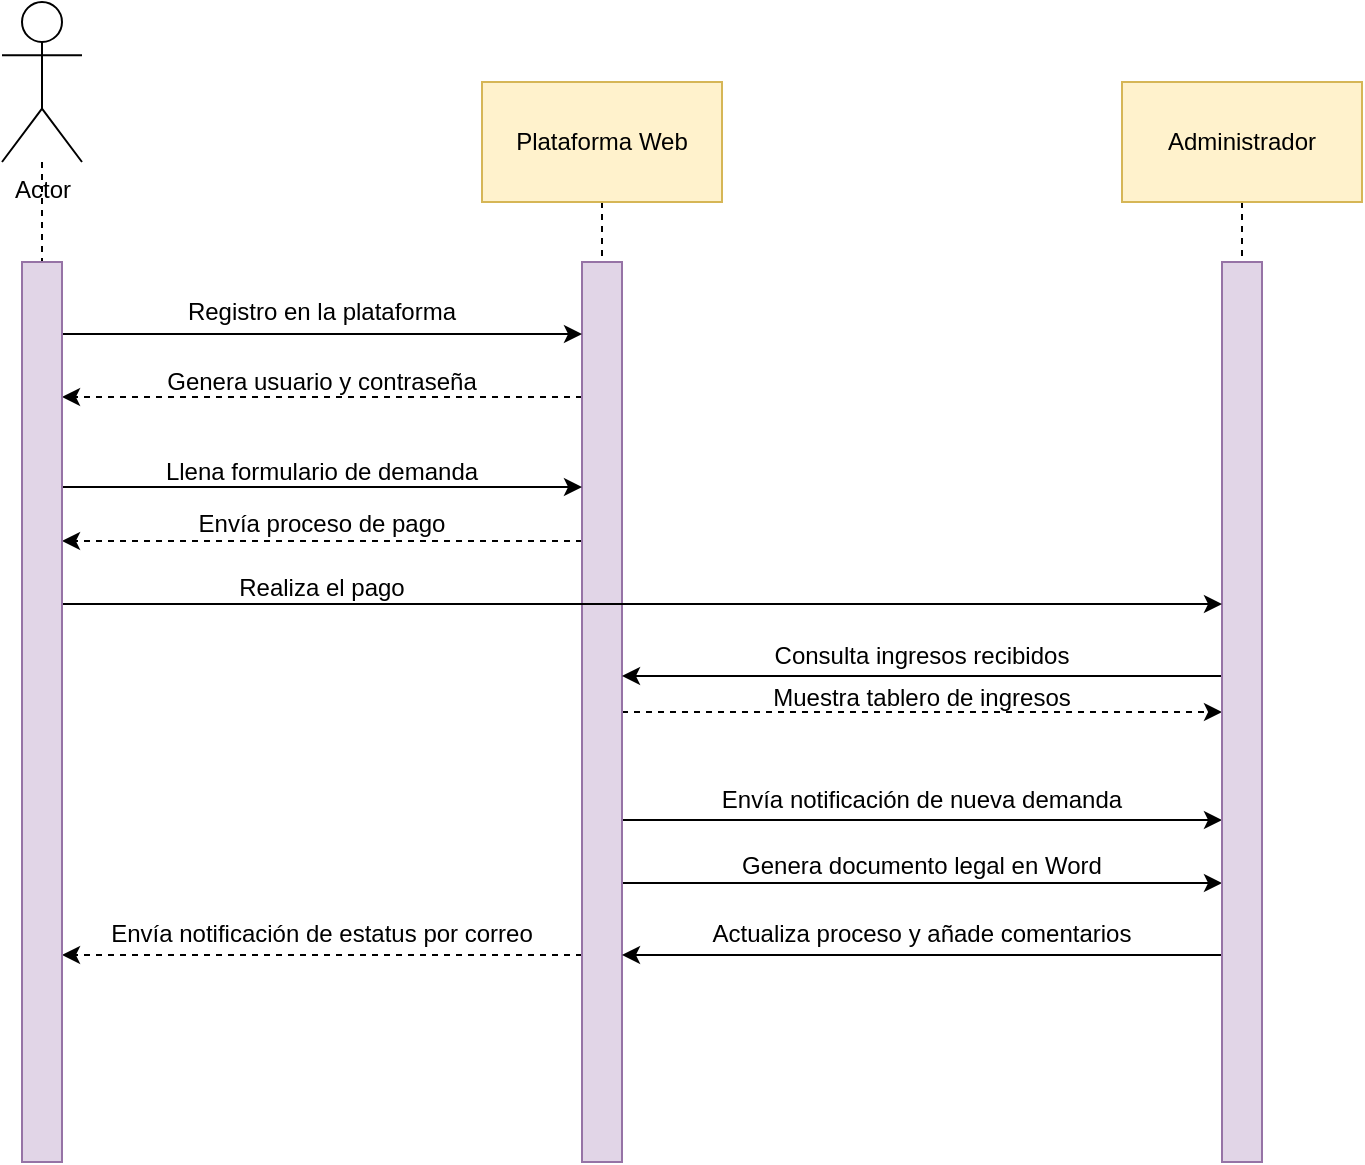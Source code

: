 <mxfile version="16.6.4"><diagram id="0F3-37yqrsuusPLBLLvs" name="Page-1"><mxGraphModel dx="828" dy="483" grid="1" gridSize="10" guides="1" tooltips="1" connect="1" arrows="1" fold="1" page="1" pageScale="1" pageWidth="827" pageHeight="1169" math="0" shadow="0"><root><mxCell id="0"/><mxCell id="1" parent="0"/><mxCell id="_Aw0fluYfh9XNimRwj7e-32" style="edgeStyle=orthogonalEdgeStyle;rounded=0;orthogonalLoop=1;jettySize=auto;html=1;entryX=0.5;entryY=0;entryDx=0;entryDy=0;entryPerimeter=0;dashed=1;endArrow=none;endFill=0;" edge="1" parent="1" source="_Aw0fluYfh9XNimRwj7e-1" target="_Aw0fluYfh9XNimRwj7e-6"><mxGeometry relative="1" as="geometry"/></mxCell><mxCell id="_Aw0fluYfh9XNimRwj7e-1" value="Actor" style="shape=umlActor;verticalLabelPosition=bottom;verticalAlign=top;html=1;outlineConnect=0;aspect=fixed;" vertex="1" parent="1"><mxGeometry x="80" y="20" width="40" height="80" as="geometry"/></mxCell><mxCell id="_Aw0fluYfh9XNimRwj7e-33" style="edgeStyle=orthogonalEdgeStyle;rounded=0;orthogonalLoop=1;jettySize=auto;html=1;exitX=0.5;exitY=1;exitDx=0;exitDy=0;entryX=0.5;entryY=0;entryDx=0;entryDy=0;entryPerimeter=0;dashed=1;endArrow=none;endFill=0;" edge="1" parent="1" source="_Aw0fluYfh9XNimRwj7e-2" target="_Aw0fluYfh9XNimRwj7e-4"><mxGeometry relative="1" as="geometry"/></mxCell><mxCell id="_Aw0fluYfh9XNimRwj7e-2" value="Plataforma Web" style="rounded=0;whiteSpace=wrap;html=1;fillColor=#fff2cc;strokeColor=#d6b656;" vertex="1" parent="1"><mxGeometry x="320" y="60" width="120" height="60" as="geometry"/></mxCell><mxCell id="_Aw0fluYfh9XNimRwj7e-34" style="edgeStyle=orthogonalEdgeStyle;rounded=0;orthogonalLoop=1;jettySize=auto;html=1;exitX=0.5;exitY=1;exitDx=0;exitDy=0;entryX=0.5;entryY=0;entryDx=0;entryDy=0;entryPerimeter=0;dashed=1;endArrow=none;endFill=0;" edge="1" parent="1" source="_Aw0fluYfh9XNimRwj7e-3" target="_Aw0fluYfh9XNimRwj7e-5"><mxGeometry relative="1" as="geometry"/></mxCell><mxCell id="_Aw0fluYfh9XNimRwj7e-3" value="Administrador" style="rounded=0;whiteSpace=wrap;html=1;fillColor=#fff2cc;strokeColor=#d6b656;" vertex="1" parent="1"><mxGeometry x="640" y="60" width="120" height="60" as="geometry"/></mxCell><mxCell id="_Aw0fluYfh9XNimRwj7e-9" style="edgeStyle=orthogonalEdgeStyle;rounded=0;orthogonalLoop=1;jettySize=auto;html=1;exitX=0;exitY=0.15;exitDx=0;exitDy=0;exitPerimeter=0;entryX=1;entryY=0.15;entryDx=0;entryDy=0;entryPerimeter=0;dashed=1;" edge="1" parent="1" source="_Aw0fluYfh9XNimRwj7e-4" target="_Aw0fluYfh9XNimRwj7e-6"><mxGeometry relative="1" as="geometry"/></mxCell><mxCell id="_Aw0fluYfh9XNimRwj7e-13" style="edgeStyle=orthogonalEdgeStyle;rounded=0;orthogonalLoop=1;jettySize=auto;html=1;exitX=0;exitY=0.31;exitDx=0;exitDy=0;exitPerimeter=0;entryX=1;entryY=0.31;entryDx=0;entryDy=0;entryPerimeter=0;dashed=1;" edge="1" parent="1" source="_Aw0fluYfh9XNimRwj7e-4" target="_Aw0fluYfh9XNimRwj7e-6"><mxGeometry relative="1" as="geometry"/></mxCell><mxCell id="_Aw0fluYfh9XNimRwj7e-20" style="edgeStyle=orthogonalEdgeStyle;rounded=0;orthogonalLoop=1;jettySize=auto;html=1;exitX=1;exitY=0.5;exitDx=0;exitDy=0;exitPerimeter=0;entryX=0;entryY=0.5;entryDx=0;entryDy=0;entryPerimeter=0;dashed=1;" edge="1" parent="1" source="_Aw0fluYfh9XNimRwj7e-4" target="_Aw0fluYfh9XNimRwj7e-5"><mxGeometry relative="1" as="geometry"/></mxCell><mxCell id="_Aw0fluYfh9XNimRwj7e-24" style="edgeStyle=orthogonalEdgeStyle;rounded=0;orthogonalLoop=1;jettySize=auto;html=1;exitX=1;exitY=0.62;exitDx=0;exitDy=0;exitPerimeter=0;entryX=0;entryY=0.62;entryDx=0;entryDy=0;entryPerimeter=0;" edge="1" parent="1" source="_Aw0fluYfh9XNimRwj7e-4" target="_Aw0fluYfh9XNimRwj7e-5"><mxGeometry relative="1" as="geometry"/></mxCell><mxCell id="_Aw0fluYfh9XNimRwj7e-26" style="edgeStyle=orthogonalEdgeStyle;rounded=0;orthogonalLoop=1;jettySize=auto;html=1;exitX=1;exitY=0.69;exitDx=0;exitDy=0;exitPerimeter=0;entryX=0;entryY=0.69;entryDx=0;entryDy=0;entryPerimeter=0;" edge="1" parent="1" source="_Aw0fluYfh9XNimRwj7e-4" target="_Aw0fluYfh9XNimRwj7e-5"><mxGeometry relative="1" as="geometry"/></mxCell><mxCell id="_Aw0fluYfh9XNimRwj7e-30" style="edgeStyle=orthogonalEdgeStyle;rounded=0;orthogonalLoop=1;jettySize=auto;html=1;exitX=0;exitY=0.77;exitDx=0;exitDy=0;exitPerimeter=0;entryX=1;entryY=0.77;entryDx=0;entryDy=0;entryPerimeter=0;dashed=1;" edge="1" parent="1" source="_Aw0fluYfh9XNimRwj7e-4" target="_Aw0fluYfh9XNimRwj7e-6"><mxGeometry relative="1" as="geometry"/></mxCell><mxCell id="_Aw0fluYfh9XNimRwj7e-4" value="" style="rounded=0;whiteSpace=wrap;html=1;points=[[0,0,0,0,0],[0,0.08,0,0,0],[0,0.15,0,0,0],[0,0.23,0,0,0],[0,0.25,0,0,0],[0,0.31,0,0,0],[0,0.38,0,0,0],[0,0.46,0,0,0],[0,0.5,0,0,0],[0,0.54,0,0,0],[0,0.62,0,0,0],[0,0.69,0,0,0],[0,0.75,0,0,0],[0,0.77,0,0,0],[0,0.85,0,0,0],[0,0.92,0,0,0],[0,1,0,0,0],[0.25,0,0,0,0],[0.25,1,0,0,0],[0.5,0,0,0,0],[0.5,1,0,0,0],[0.75,0,0,0,0],[0.75,1,0,0,0],[1,0,0,0,0],[1,0.08,0,0,0],[1,0.15,0,0,0],[1,0.23,0,0,0],[1,0.25,0,0,0],[1,0.31,0,0,0],[1,0.38,0,0,0],[1,0.46,0,0,0],[1,0.5,0,0,0],[1,0.54,0,0,0],[1,0.62,0,0,0],[1,0.69,0,0,0],[1,0.75,0,0,0],[1,0.77,0,0,0],[1,0.85,0,0,0],[1,0.92,0,0,0],[1,1,0,0,0]];fillColor=#e1d5e7;strokeColor=#9673a6;" vertex="1" parent="1"><mxGeometry x="370" y="150" width="20" height="450" as="geometry"/></mxCell><mxCell id="_Aw0fluYfh9XNimRwj7e-18" style="edgeStyle=orthogonalEdgeStyle;rounded=0;orthogonalLoop=1;jettySize=auto;html=1;exitX=0;exitY=0.46;exitDx=0;exitDy=0;exitPerimeter=0;entryX=1;entryY=0.46;entryDx=0;entryDy=0;entryPerimeter=0;" edge="1" parent="1" source="_Aw0fluYfh9XNimRwj7e-5" target="_Aw0fluYfh9XNimRwj7e-4"><mxGeometry relative="1" as="geometry"/></mxCell><mxCell id="_Aw0fluYfh9XNimRwj7e-28" style="edgeStyle=orthogonalEdgeStyle;rounded=0;orthogonalLoop=1;jettySize=auto;html=1;exitX=0;exitY=0.77;exitDx=0;exitDy=0;exitPerimeter=0;entryX=1;entryY=0.77;entryDx=0;entryDy=0;entryPerimeter=0;" edge="1" parent="1" source="_Aw0fluYfh9XNimRwj7e-5" target="_Aw0fluYfh9XNimRwj7e-4"><mxGeometry relative="1" as="geometry"/></mxCell><mxCell id="_Aw0fluYfh9XNimRwj7e-5" value="" style="rounded=0;whiteSpace=wrap;html=1;points=[[0,0,0,0,0],[0,0.08,0,0,0],[0,0.15,0,0,0],[0,0.23,0,0,0],[0,0.25,0,0,0],[0,0.31,0,0,0],[0,0.38,0,0,0],[0,0.46,0,0,0],[0,0.5,0,0,0],[0,0.54,0,0,0],[0,0.62,0,0,0],[0,0.69,0,0,0],[0,0.75,0,0,0],[0,0.77,0,0,0],[0,0.85,0,0,0],[0,0.92,0,0,0],[0,1,0,0,0],[0.25,0,0,0,0],[0.25,1,0,0,0],[0.5,0,0,0,0],[0.5,1,0,0,0],[0.75,0,0,0,0],[0.75,1,0,0,0],[1,0,0,0,0],[1,0.25,0,0,0],[1,0.5,0,0,0],[1,0.75,0,0,0],[1,1,0,0,0]];fillColor=#e1d5e7;strokeColor=#9673a6;" vertex="1" parent="1"><mxGeometry x="690" y="150" width="20" height="450" as="geometry"/></mxCell><mxCell id="_Aw0fluYfh9XNimRwj7e-7" style="edgeStyle=orthogonalEdgeStyle;rounded=0;orthogonalLoop=1;jettySize=auto;html=1;exitX=1;exitY=0.08;exitDx=0;exitDy=0;exitPerimeter=0;entryX=0;entryY=0.08;entryDx=0;entryDy=0;entryPerimeter=0;" edge="1" parent="1" source="_Aw0fluYfh9XNimRwj7e-6" target="_Aw0fluYfh9XNimRwj7e-4"><mxGeometry relative="1" as="geometry"/></mxCell><mxCell id="_Aw0fluYfh9XNimRwj7e-11" style="edgeStyle=orthogonalEdgeStyle;rounded=0;orthogonalLoop=1;jettySize=auto;html=1;exitX=1;exitY=0.25;exitDx=0;exitDy=0;exitPerimeter=0;entryX=0;entryY=0.25;entryDx=0;entryDy=0;entryPerimeter=0;" edge="1" parent="1" source="_Aw0fluYfh9XNimRwj7e-6" target="_Aw0fluYfh9XNimRwj7e-4"><mxGeometry relative="1" as="geometry"/></mxCell><mxCell id="_Aw0fluYfh9XNimRwj7e-15" style="edgeStyle=orthogonalEdgeStyle;rounded=0;orthogonalLoop=1;jettySize=auto;html=1;exitX=1;exitY=0.38;exitDx=0;exitDy=0;exitPerimeter=0;entryX=0;entryY=0.38;entryDx=0;entryDy=0;entryPerimeter=0;" edge="1" parent="1" source="_Aw0fluYfh9XNimRwj7e-6" target="_Aw0fluYfh9XNimRwj7e-5"><mxGeometry relative="1" as="geometry"><Array as="points"><mxPoint x="380" y="321"/><mxPoint x="380" y="321"/></Array></mxGeometry></mxCell><mxCell id="_Aw0fluYfh9XNimRwj7e-6" value="" style="rounded=0;whiteSpace=wrap;html=1;points=[[0,0,0,0,0],[0,0.25,0,0,0],[0,0.5,0,0,0],[0,0.75,0,0,0],[0,1,0,0,0],[0.25,0,0,0,0],[0.25,1,0,0,0],[0.5,0,0,0,0],[0.5,1,0,0,0],[0.75,0,0,0,0],[0.75,1,0,0,0],[1,0,0,0,0],[1,0.08,0,0,0],[1,0.15,0,0,0],[1,0.23,0,0,0],[1,0.25,0,0,0],[1,0.31,0,0,0],[1,0.38,0,0,0],[1,0.46,0,0,0],[1,0.5,0,0,0],[1,0.54,0,0,0],[1,0.62,0,0,0],[1,0.69,0,0,0],[1,0.75,0,0,0],[1,0.77,0,0,0],[1,0.85,0,0,0],[1,0.92,0,0,0],[1,1,0,0,0]];fillColor=#e1d5e7;strokeColor=#9673a6;" vertex="1" parent="1"><mxGeometry x="90" y="150" width="20" height="450" as="geometry"/></mxCell><mxCell id="_Aw0fluYfh9XNimRwj7e-8" value="Registro en la plataforma" style="text;html=1;strokeColor=none;fillColor=none;align=center;verticalAlign=middle;whiteSpace=wrap;rounded=0;" vertex="1" parent="1"><mxGeometry x="165" y="165" width="150" height="20" as="geometry"/></mxCell><mxCell id="_Aw0fluYfh9XNimRwj7e-10" value="Genera usuario y contraseña" style="text;html=1;strokeColor=none;fillColor=none;align=center;verticalAlign=middle;whiteSpace=wrap;rounded=0;" vertex="1" parent="1"><mxGeometry x="155" y="200" width="170" height="20" as="geometry"/></mxCell><mxCell id="_Aw0fluYfh9XNimRwj7e-12" value="Llena formulario de demanda" style="text;html=1;strokeColor=none;fillColor=none;align=center;verticalAlign=middle;whiteSpace=wrap;rounded=0;" vertex="1" parent="1"><mxGeometry x="155" y="245" width="170" height="20" as="geometry"/></mxCell><mxCell id="_Aw0fluYfh9XNimRwj7e-14" value="Envía proceso de pago" style="text;html=1;strokeColor=none;fillColor=none;align=center;verticalAlign=middle;whiteSpace=wrap;rounded=0;" vertex="1" parent="1"><mxGeometry x="170" y="271" width="140" height="20" as="geometry"/></mxCell><mxCell id="_Aw0fluYfh9XNimRwj7e-17" value="Realiza el pago" style="text;html=1;strokeColor=none;fillColor=none;align=center;verticalAlign=middle;whiteSpace=wrap;rounded=0;" vertex="1" parent="1"><mxGeometry x="190" y="303" width="100" height="20" as="geometry"/></mxCell><mxCell id="_Aw0fluYfh9XNimRwj7e-19" value="Consulta ingresos recibidos" style="text;html=1;strokeColor=none;fillColor=none;align=center;verticalAlign=middle;whiteSpace=wrap;rounded=0;" vertex="1" parent="1"><mxGeometry x="460" y="337" width="160" height="20" as="geometry"/></mxCell><mxCell id="_Aw0fluYfh9XNimRwj7e-21" value="Muestra tablero de ingresos" style="text;html=1;strokeColor=none;fillColor=none;align=center;verticalAlign=middle;whiteSpace=wrap;rounded=0;" vertex="1" parent="1"><mxGeometry x="460" y="358" width="160" height="20" as="geometry"/></mxCell><mxCell id="_Aw0fluYfh9XNimRwj7e-25" value="Envía notificación de nueva demanda" style="text;html=1;strokeColor=none;fillColor=none;align=center;verticalAlign=middle;whiteSpace=wrap;rounded=0;" vertex="1" parent="1"><mxGeometry x="430" y="409" width="220" height="20" as="geometry"/></mxCell><mxCell id="_Aw0fluYfh9XNimRwj7e-27" value="Genera documento legal en Word" style="text;html=1;strokeColor=none;fillColor=none;align=center;verticalAlign=middle;whiteSpace=wrap;rounded=0;" vertex="1" parent="1"><mxGeometry x="440" y="442" width="200" height="20" as="geometry"/></mxCell><mxCell id="_Aw0fluYfh9XNimRwj7e-29" value="Actualiza proceso y añade comentarios" style="text;html=1;strokeColor=none;fillColor=none;align=center;verticalAlign=middle;whiteSpace=wrap;rounded=0;" vertex="1" parent="1"><mxGeometry x="430" y="476" width="220" height="20" as="geometry"/></mxCell><mxCell id="_Aw0fluYfh9XNimRwj7e-31" value="Envía notificación de estatus por correo" style="text;html=1;strokeColor=none;fillColor=none;align=center;verticalAlign=middle;whiteSpace=wrap;rounded=0;" vertex="1" parent="1"><mxGeometry x="125" y="476" width="230" height="20" as="geometry"/></mxCell></root></mxGraphModel></diagram></mxfile>